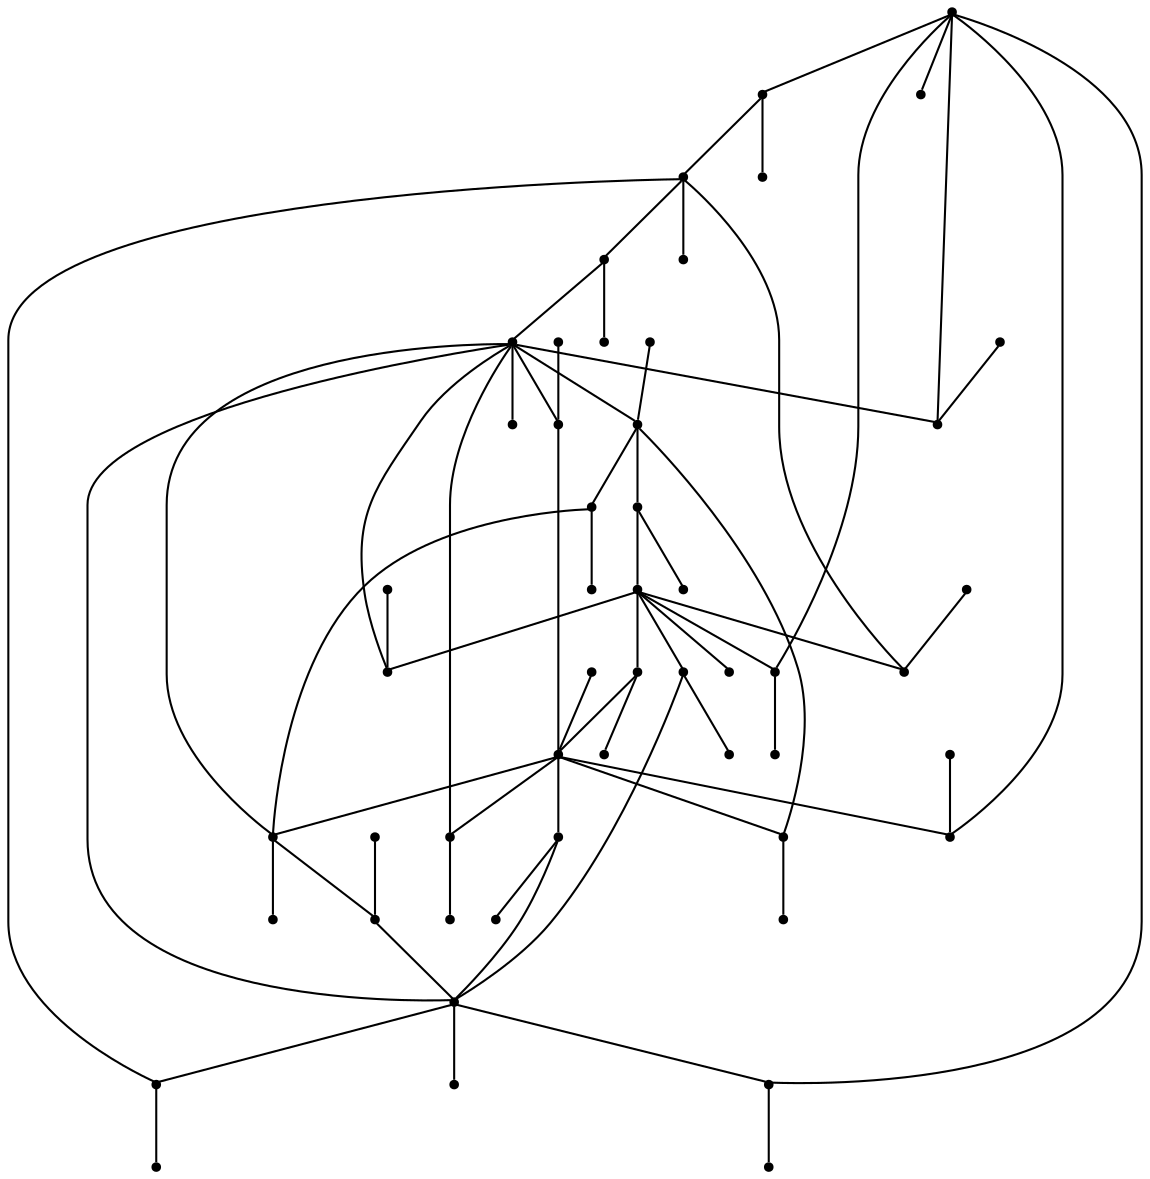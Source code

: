 graph {
  node [shape=point,comment="{\"directed\":false,\"doi\":\"10.1007/978-3-031-22203-0_22\",\"figure\":\"8 (1)\"}"]

  v0 [pos="1316.0388329188106,238.7543608718861"]
  v1 [pos="1461.4786434079613,658.9410937600999"]
  v2 [pos="1316.0388329188106,738.8280243105792"]
  v3 [pos="1136.9728312668312,522.0376713799449"]
  v4 [pos="1116.0069668908202,438.7839025525294"]
  v5 [pos="1213.4682988122197,668.588355904537"]
  v6 [pos="1015.9910020826162,338.76906812456934"]
  v7 [pos="1263.1752059556266,370.32904377435204"]
  v8 [pos="1516.0706989468006,538.7986098052125"]
  v9 [pos="1466.0627006455943,538.798355454659"]
  v10 [pos="1461.099402084811,593.7691057823782"]
  v11 [pos="1491.066683899093,688.820416333684"]
  v12 [pos="1416.05492490385,588.8057090810007"]
  v13 [pos="1411.316538576464,381.6628726453572"]
  v14 [pos="1441.0589081573485,388.7762945756342"]
  v15 [pos="1383.1453434142682,472.3388449750223"]
  v16 [pos="1391.050941650351,513.7946786414882"]
  v17 [pos="1366.0469583968522,238.75442445952444"]
  v18 [pos="1316.0388329188106,340.84851107486713"]
  v19 [pos="1341.0429751433535,363.77261776246337"]
  v20 [pos="1316.0388329188106,438.7839025525293"]
  v21 [pos="1341.0429751433535,488.79100182831746"]
  v22 [pos="1366.0469583968522,738.8277699600255"]
  v23 [pos="1015.9910020826162,738.8280243105792"]
  v24 [pos="1226.5037972634545,604.5281103508844"]
  v25 [pos="1291.035008636356,413.77997138880505"]
  v26 [pos="1216.0228681106064,313.76545489903685"]
  v27 [pos="1238.9337750071609,315.86162139822864"]
  v28 [pos="1216.0228681106064,488.79100182831746"]
  v29 [pos="1261.2509250534615,493.57429449243887"]
  v30 [pos="1216.0228999048154,538.7986098052127"]
  v31 [pos="1266.0308346176041,538.798355454659"]
  v32 [pos="1191.0188848571077,588.8057090810007"]
  v33 [pos="1191.0188848571077,688.820416333684"]
  v34 [pos="1182.8509843980207,438.7839025525294"]
  v35 [pos="1191.0188848571077,413.77997138880505"]
  v36 [pos="1169.590510124971,287.5657581955795"]
  v37 [pos="1166.014901603609,263.75810127269517"]
  v38 [pos="1116.0069350966114,513.7946786414882"]
  v39 [pos="1065.9239342567303,589.0308093208653"]
  v40 [pos="1116.0069668908202,638.8133170578958"]
  v41 [pos="1141.0109183501102,663.8169461803379"]
  v42 [pos="1100.4045311939562,366.90345051955285"]
  v43 [pos="1141.0109183501102,363.77261776246337"]
  v44 [pos="1070.0569429505274,392.83547505925026"]
  v45 [pos="1116.0069350966114,388.7762945756342"]
  v46 [pos="1065.9989685896137,438.7836482019758"]
  v47 [pos="1091.0029518431124,588.8057090810007"]
  v48 [pos="1015.9910020826162,288.761778085866"]
  v49 [pos="1015.9910020826162,588.8059634315542"]
  v50 [pos="965.9830355756186,588.8057090810007"]
  v51 [pos="965.9830355756186,688.820416333684"]

  v0 -- v1 [id="-1",pos="1316.0388329188106,238.7543608718861 1516.0707307410096,438.7839025525293 1566.078697248007,488.791256178871 1566.078697248007,538.7986098052127 1566.0786972480073,573.3404917194802 1542.2190817600108,607.8823736337476 1461.4786434079613,658.9410937600999"]
  v51 -- v23 [id="-2",pos="965.9830355756186,688.820416333684 1015.9910020826162,738.8280243105792 1015.9910020826162,738.8280243105792 1015.9910020826162,738.8280243105792"]
  v49 -- v6 [id="-3",pos="1015.9910020826162,588.8059634315542 1015.9910020826162,338.76906812456934 1015.9910020826162,338.76906812456934 1015.9910020826162,338.76906812456934"]
  v23 -- v40 [id="-4",pos="1015.9910020826162,738.8280243105792 1116.0069668908202,638.8133170578958 1116.0069668908202,638.8133170578958 1116.0069668908202,638.8133170578958"]
  v40 -- v30 [id="-5",pos="1116.0069668908202,638.8133170578958 1216.0228999048154,538.7986098052127 1216.0228999048154,538.7986098052127 1216.0228999048154,538.7986098052127"]
  v49 -- v50 [id="-6",pos="1015.9910020826162,588.8059634315542 965.9830355756186,588.8057090810007 965.9830355756186,588.8057090810007 965.9830355756186,588.8057090810007"]
  v6 -- v44 [id="-7",pos="1015.9910020826162,338.76906812456934 1070.0569429505274,392.83547505925026 1070.0569429505274,392.83547505925026 1070.0569429505274,392.83547505925026"]
  v44 -- v4 [id="-8",pos="1070.0569429505274,392.83547505925026 1116.0069668908202,438.7839025525294 1116.0069668908202,438.7839025525294 1116.0069668908202,438.7839025525294"]
  v6 -- v48 [id="-9",pos="1015.9910020826162,338.76906812456934 1015.9910020826162,288.761778085866 1015.9910020826162,288.761778085866 1015.9910020826162,288.761778085866"]
  v6 -- v42 [id="-10",pos="1015.9910020826162,338.76906812456934 1100.4045311939562,366.90345051955285 1100.4045311939562,366.90345051955285 1100.4045311939562,366.90345051955285"]
  v42 -- v20 [id="-11",pos="1100.4045311939562,366.90345051955285 1316.0388329188106,438.7839025525293 1316.0388329188106,438.7839025525293 1316.0388329188106,438.7839025525293"]
  v6 -- v36 [id="-12",pos="1015.9910020826162,338.76906812456934 1169.590510124971,287.5657581955795 1169.590510124971,287.5657581955795 1169.590510124971,287.5657581955795"]
  v36 -- v0 [id="-13",pos="1169.590510124971,287.5657581955795 1316.0388329188106,238.7543608718861 1316.0388329188106,238.7543608718861 1316.0388329188106,238.7543608718861"]
  v39 -- v47 [id="-14",pos="1065.9239342567303,589.0308093208653 1091.0029518431124,588.8057090810007 1091.0029518431124,588.8057090810007 1091.0029518431124,588.8057090810007"]
  v46 -- v4 [id="-15",pos="1065.9989685896137,438.7836482019758 1116.0069668908202,438.7839025525294 1116.0069668908202,438.7839025525294 1116.0069668908202,438.7839025525294"]
  v44 -- v45 [id="-16",pos="1070.0569429505274,392.83547505925026 1116.0069350966114,388.7762945756342 1116.0069350966114,388.7762945756342 1116.0069350966114,388.7762945756342"]
  v42 -- v43 [id="-17",pos="1100.4045311939562,366.90345051955285 1141.0109183501102,363.77261776246337 1141.0109183501102,363.77261776246337 1141.0109183501102,363.77261776246337"]
  v40 -- v41 [id="-18",pos="1116.0069668908202,638.8133170578958 1141.0109183501102,663.8169461803379 1141.0109183501102,663.8169461803379 1141.0109183501102,663.8169461803379"]
  v4 -- v30 [id="-19",pos="1116.0069668908202,438.7839025525294 1216.0228999048154,538.7986098052127 1216.0228999048154,538.7986098052127 1216.0228999048154,538.7986098052127"]
  v4 -- v34 [id="-20",pos="1116.0069668908202,438.7839025525294 1182.8509843980207,438.7839025525294 1182.8509843980207,438.7839025525294 1182.8509843980207,438.7839025525294"]
  v34 -- v20 [id="-21",pos="1182.8509843980207,438.7839025525294 1316.0388329188106,438.7839025525293 1316.0388329188106,438.7839025525293 1316.0388329188106,438.7839025525293"]
  v4 -- v39 [id="-22",pos="1116.0069668908202,438.7839025525294 1065.9239342567303,589.0308093208653 1065.9239342567303,589.0308093208653 1065.9239342567303,589.0308093208653"]
  v39 -- v23 [id="-23",pos="1065.9239342567303,589.0308093208653 1015.9910020826162,738.8280243105792 1015.9910020826162,738.8280243105792 1015.9910020826162,738.8280243105792"]
  v4 -- v27 [id="-24",pos="1116.0069668908202,438.7839025525294 1238.9337750071609,315.86162139822864 1238.9337750071609,315.86162139822864 1238.9337750071609,315.86162139822864"]
  v27 -- v0 [id="-25",pos="1238.9337750071609,315.86162139822864 1316.0388329188106,238.7543608718861 1316.0388329188106,238.7543608718861 1316.0388329188106,238.7543608718861"]
  v3 -- v38 [id="-26",pos="1136.9728312668312,522.0376713799449 1116.0069350966114,513.7946786414882 1116.0069350966114,513.7946786414882 1116.0069350966114,513.7946786414882"]
  v36 -- v37 [id="-27",pos="1169.590510124971,287.5657581955795 1166.014901603609,263.75810127269517 1166.014901603609,263.75810127269517 1166.014901603609,263.75810127269517"]
  v34 -- v35 [id="-28",pos="1182.8509843980207,438.7839025525294 1191.0188848571077,413.77997138880505 1191.0188848571077,413.77997138880505 1191.0188848571077,413.77997138880505"]
  v33 -- v5 [id="-29",pos="1191.0188848571077,688.820416333684 1213.4682988122197,668.588355904537 1213.4682988122197,668.588355904537 1213.4682988122197,668.588355904537"]
  v32 -- v24 [id="-30",pos="1191.0188848571077,588.8057090810007 1226.5037972634545,604.5281103508844 1226.5037972634545,604.5281103508844 1226.5037972634545,604.5281103508844"]
  v30 -- v29 [id="-31",pos="1216.0228999048154,538.7986098052127 1261.2509250534615,493.57429449243887 1261.2509250534615,493.57429449243887 1261.2509250534615,493.57429449243887"]
  v29 -- v20 [id="-32",pos="1261.2509250534615,493.57429449243887 1316.0388329188106,438.7839025525293 1316.0388329188106,438.7839025525293 1316.0388329188106,438.7839025525293"]
  v30 -- v2 [id="-33",pos="1216.0228999048154,538.7986098052127 1316.0388329188106,738.8280243105792 1316.0388329188106,738.8280243105792 1316.0388329188106,738.8280243105792"]
  v30 -- v31 [id="-34",pos="1216.0228999048154,538.7986098052127 1266.0308346176041,538.798355454659 1266.0308346176041,538.798355454659 1266.0308346176041,538.798355454659"]
  v28 -- v29 [id="-35",pos="1216.0228681106064,488.79100182831746 1261.2509250534615,493.57429449243887 1261.2509250534615,493.57429449243887 1261.2509250534615,493.57429449243887"]
  v26 -- v27 [id="-36",pos="1216.0228681106064,313.76545489903685 1238.9337750071609,315.86162139822864 1238.9337750071609,315.86162139822864 1238.9337750071609,315.86162139822864"]
  v25 -- v7 [id="-37",pos="1291.035008636356,413.77997138880505 1263.1752059556266,370.32904377435204 1263.1752059556266,370.32904377435204 1263.1752059556266,370.32904377435204"]
  v2 -- v24 [id="-38",pos="1316.0388329188106,738.8280243105792 1226.5037972634545,604.5281103508844 1226.5037972634545,604.5281103508844 1226.5037972634545,604.5281103508844"]
  v24 -- v4 [id="-39",pos="1226.5037972634545,604.5281103508844 1116.0069668908202,438.7839025525294 1116.0069668908202,438.7839025525294 1116.0069668908202,438.7839025525294"]
  v2 -- v23 [id="-40",pos="1316.0388329188106,738.8280243105792 1015.9910020826162,738.8280243105792 1015.9910020826162,738.8280243105792 1015.9910020826162,738.8280243105792"]
  v2 -- v22 [id="-41",pos="1316.0388329188106,738.8280243105792 1366.0469583968522,738.8277699600255 1366.0469583968522,738.8277699600255 1366.0469583968522,738.8277699600255"]
  v2 -- v20 [id="-42",pos="1316.0388329188106,738.8280243105792 1316.0388329188106,438.7839025525293 1316.0388329188106,438.7839025525293 1316.0388329188106,438.7839025525293"]
  v20 -- v18 [id="-43",pos="1316.0388329188106,438.7839025525293 1316.0388329188106,340.84851107486713 1316.0388329188106,340.84851107486713 1316.0388329188106,340.84851107486713"]
  v18 -- v0 [id="-44",pos="1316.0388329188106,340.84851107486713 1316.0388329188106,238.7543608718861 1316.0388329188106,238.7543608718861 1316.0388329188106,238.7543608718861"]
  v20 -- v15 [id="-45",pos="1316.0388329188106,438.7839025525293 1383.1453434142682,472.3388449750223 1383.1453434142682,472.3388449750223 1383.1453434142682,472.3388449750223"]
  v15 -- v8 [id="-46",pos="1383.1453434142682,472.3388449750223 1516.0706989468006,538.7986098052125 1516.0706989468006,538.7986098052125 1516.0706989468006,538.7986098052125"]
  v20 -- v21 [id="-47",pos="1316.0388329188106,438.7839025525293 1341.0429751433535,488.79100182831746 1341.0429751433535,488.79100182831746 1341.0429751433535,488.79100182831746"]
  v18 -- v19 [id="-48",pos="1316.0388329188106,340.84851107486713 1341.0429751433535,363.77261776246337 1341.0429751433535,363.77261776246337 1341.0429751433535,363.77261776246337"]
  v0 -- v13 [id="-49",pos="1316.0388329188106,238.7543608718861 1411.316538576464,381.6628726453572 1411.316538576464,381.6628726453572 1411.316538576464,381.6628726453572"]
  v13 -- v8 [id="-50",pos="1411.316538576464,381.6628726453572 1516.0706989468006,538.7986098052125 1516.0706989468006,538.7986098052125 1516.0706989468006,538.7986098052125"]
  v0 -- v17 [id="-51",pos="1316.0388329188106,238.7543608718861 1366.0469583968522,238.75442445952444 1366.0469583968522,238.75442445952444 1366.0469583968522,238.75442445952444"]
  v15 -- v16 [id="-52",pos="1383.1453434142682,472.3388449750223 1391.050941650351,513.7946786414882 1391.050941650351,513.7946786414882 1391.050941650351,513.7946786414882"]
  v13 -- v14 [id="-53",pos="1411.316538576464,381.6628726453572 1441.0589081573485,388.7762945756342 1441.0589081573485,388.7762945756342 1441.0589081573485,388.7762945756342"]
  v10 -- v12 [id="-54",pos="1461.099402084811,593.7691057823782 1416.05492490385,588.8057090810007 1416.05492490385,588.8057090810007 1416.05492490385,588.8057090810007"]
  v11 -- v1 [id="-55",pos="1491.066683899093,688.820416333684 1461.4786434079613,658.9410937600999 1461.4786434079613,658.9410937600999 1461.4786434079613,658.9410937600999"]
  v8 -- v10 [id="-56",pos="1516.0706989468006,538.7986098052125 1461.099402084811,593.7691057823782 1461.099402084811,593.7691057823782 1461.099402084811,593.7691057823782"]
  v10 -- v2 [id="-57",pos="1461.099402084811,593.7691057823782 1316.0388329188106,738.8280243105792 1316.0388329188106,738.8280243105792 1316.0388329188106,738.8280243105792"]
  v8 -- v9 [id="-58",pos="1516.0706989468006,538.7986098052125 1466.0627006455943,538.798355454659 1466.0627006455943,538.798355454659 1466.0627006455943,538.798355454659"]
  v6 -- v7 [id="-59",pos="1015.9910020826162,338.76906812456934 1119.585179464526,338.76906812456934 1199.334817221922,350.6912031913554 1263.1752059556266,370.32904377435204"]
  v7 -- v8 [id="-60",pos="1263.1752059556266,370.32904377435204 1385.1016349979836,407.8310646566912 1450.5861828694965,473.3148644900813 1516.0706989468006,538.7986098052125"]
  v6 -- v5 [id="-61",pos="1015.9910020826162,338.76906812456934 1064.3177586076972,483.74751478348344 1130.1577234042368,593.6998405575554 1213.4682988122197,668.588355904537"]
  v5 -- v2 [id="-62",pos="1213.4682988122197,668.588355904537 1245.1617273337624,697.0770283728118 1279.3377082353031,720.4776709701765 1316.0388329188106,738.8280243105792"]
  v4 -- v3 [id="-63",pos="1116.0069668908202,438.7839025525294 1116.006998685029,466.5082248257263 1123.6923430399193,494.2325470989233 1136.9728312668312,522.0376713799449"]
  v3 -- v2 [id="-64",pos="1136.9728312668312,522.0376713799449 1171.45632279951,594.2472543516066 1243.7475937562647,666.5376393310928 1316.0388329188106,738.8280243105792"]
  v2 -- v1 [id="-65",pos="1316.0388329188106,738.8280243105792 1377.901509728886,707.8970808864309 1425.415240277956,681.7490503327406 1461.4786434079613,658.9410937600999"]
  v23 -- v49 [id="-66",pos="1015.9910020826162,738.8280243105792 1015.9910020826162,588.8059634315542 1015.9910020826162,588.8059634315542 1015.9910020826162,588.8059634315542"]
}